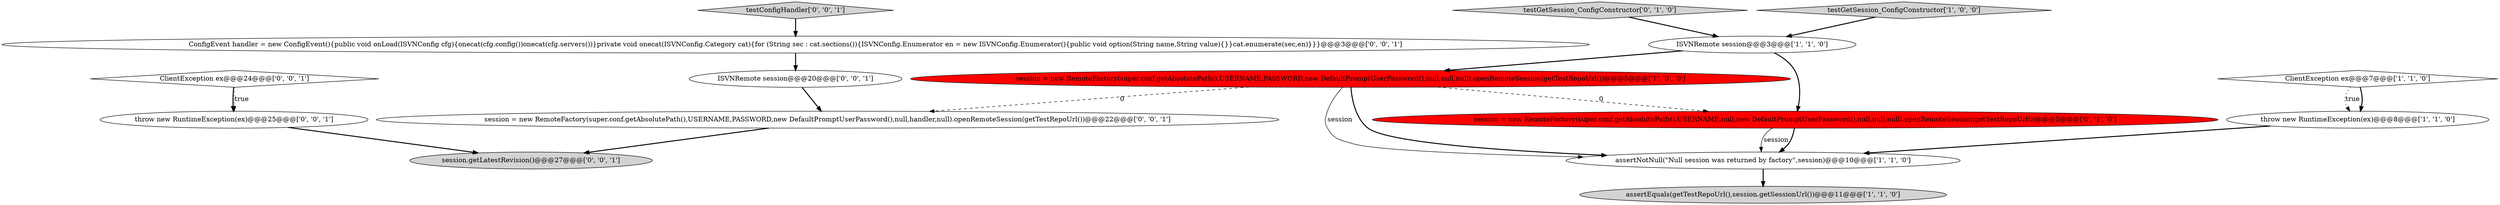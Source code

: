digraph {
10 [style = filled, label = "throw new RuntimeException(ex)@@@25@@@['0', '0', '1']", fillcolor = white, shape = ellipse image = "AAA0AAABBB3BBB"];
15 [style = filled, label = "ISVNRemote session@@@20@@@['0', '0', '1']", fillcolor = white, shape = ellipse image = "AAA0AAABBB3BBB"];
8 [style = filled, label = "session = new RemoteFactory(super.conf.getAbsolutePath(),USERNAME,null,new DefaultPromptUserPassword(),null,null,null).openRemoteSession(getTestRepoUrl())@@@5@@@['0', '1', '0']", fillcolor = red, shape = ellipse image = "AAA1AAABBB2BBB"];
4 [style = filled, label = "throw new RuntimeException(ex)@@@8@@@['1', '1', '0']", fillcolor = white, shape = ellipse image = "AAA0AAABBB1BBB"];
1 [style = filled, label = "assertNotNull(\"Null session was returned by factory\",session)@@@10@@@['1', '1', '0']", fillcolor = white, shape = ellipse image = "AAA0AAABBB1BBB"];
5 [style = filled, label = "session = new RemoteFactory(super.conf.getAbsolutePath(),USERNAME,PASSWORD,new DefaultPromptUserPassword(),null,null,null).openRemoteSession(getTestRepoUrl())@@@5@@@['1', '0', '0']", fillcolor = red, shape = ellipse image = "AAA1AAABBB1BBB"];
13 [style = filled, label = "ConfigEvent handler = new ConfigEvent(){public void onLoad(ISVNConfig cfg){onecat(cfg.config())onecat(cfg.servers())}private void onecat(ISVNConfig.Category cat){for (String sec : cat.sections()){ISVNConfig.Enumerator en = new ISVNConfig.Enumerator(){public void option(String name,String value){}}cat.enumerate(sec,en)}}}@@@3@@@['0', '0', '1']", fillcolor = white, shape = ellipse image = "AAA0AAABBB3BBB"];
11 [style = filled, label = "testConfigHandler['0', '0', '1']", fillcolor = lightgray, shape = diamond image = "AAA0AAABBB3BBB"];
0 [style = filled, label = "ISVNRemote session@@@3@@@['1', '1', '0']", fillcolor = white, shape = ellipse image = "AAA0AAABBB1BBB"];
12 [style = filled, label = "session.getLatestRevision()@@@27@@@['0', '0', '1']", fillcolor = lightgray, shape = ellipse image = "AAA0AAABBB3BBB"];
2 [style = filled, label = "assertEquals(getTestRepoUrl(),session.getSessionUrl())@@@11@@@['1', '1', '0']", fillcolor = lightgray, shape = ellipse image = "AAA0AAABBB1BBB"];
9 [style = filled, label = "ClientException ex@@@24@@@['0', '0', '1']", fillcolor = white, shape = diamond image = "AAA0AAABBB3BBB"];
7 [style = filled, label = "testGetSession_ConfigConstructor['0', '1', '0']", fillcolor = lightgray, shape = diamond image = "AAA0AAABBB2BBB"];
14 [style = filled, label = "session = new RemoteFactory(super.conf.getAbsolutePath(),USERNAME,PASSWORD,new DefaultPromptUserPassword(),null,handler,null).openRemoteSession(getTestRepoUrl())@@@22@@@['0', '0', '1']", fillcolor = white, shape = ellipse image = "AAA0AAABBB3BBB"];
6 [style = filled, label = "ClientException ex@@@7@@@['1', '1', '0']", fillcolor = white, shape = diamond image = "AAA0AAABBB1BBB"];
3 [style = filled, label = "testGetSession_ConfigConstructor['1', '0', '0']", fillcolor = lightgray, shape = diamond image = "AAA0AAABBB1BBB"];
5->14 [style = dashed, label="0"];
15->14 [style = bold, label=""];
5->1 [style = solid, label="session"];
8->1 [style = solid, label="session"];
7->0 [style = bold, label=""];
9->10 [style = bold, label=""];
3->0 [style = bold, label=""];
8->1 [style = bold, label=""];
6->4 [style = bold, label=""];
5->1 [style = bold, label=""];
6->4 [style = dotted, label="true"];
10->12 [style = bold, label=""];
14->12 [style = bold, label=""];
11->13 [style = bold, label=""];
0->8 [style = bold, label=""];
5->8 [style = dashed, label="0"];
1->2 [style = bold, label=""];
4->1 [style = bold, label=""];
13->15 [style = bold, label=""];
9->10 [style = dotted, label="true"];
0->5 [style = bold, label=""];
}
